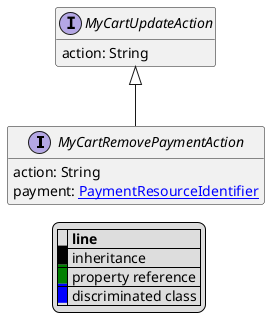 @startuml

hide empty fields
hide empty methods
legend
|= |= line |
|<back:black>   </back>| inheritance |
|<back:green>   </back>| property reference |
|<back:blue>   </back>| discriminated class |
endlegend
interface MyCartRemovePaymentAction [[MyCartRemovePaymentAction.svg]] extends MyCartUpdateAction {
    action: String
    payment: [[PaymentResourceIdentifier.svg PaymentResourceIdentifier]]
}
interface MyCartUpdateAction [[MyCartUpdateAction.svg]]  {
    action: String
}





@enduml
